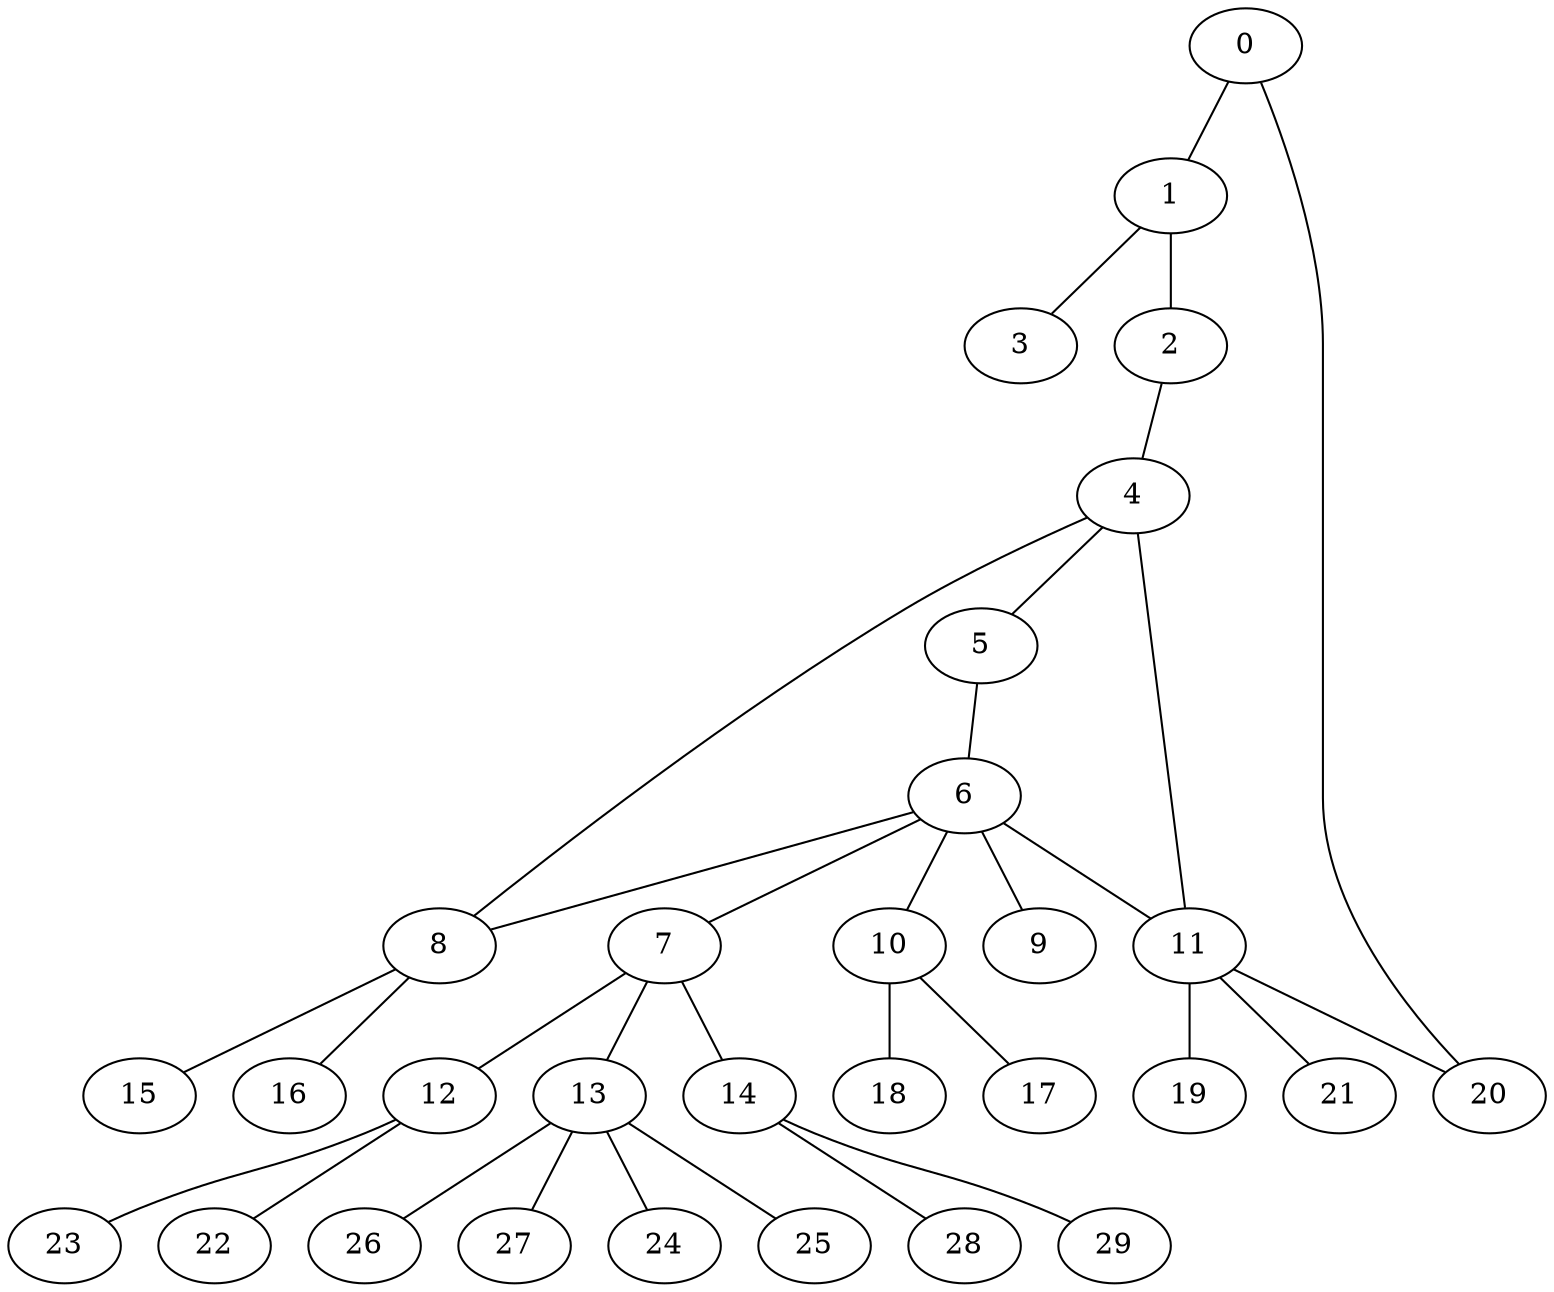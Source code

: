 
graph graphname {
    0 -- 1
0 -- 20
1 -- 2
1 -- 3
2 -- 4
4 -- 5
4 -- 11
4 -- 8
5 -- 6
6 -- 7
6 -- 8
6 -- 9
6 -- 10
6 -- 11
7 -- 14
7 -- 12
7 -- 13
8 -- 16
8 -- 15
10 -- 17
10 -- 18
11 -- 19
11 -- 20
11 -- 21
12 -- 23
12 -- 22
13 -- 24
13 -- 25
13 -- 26
13 -- 27
14 -- 28
14 -- 29

}
